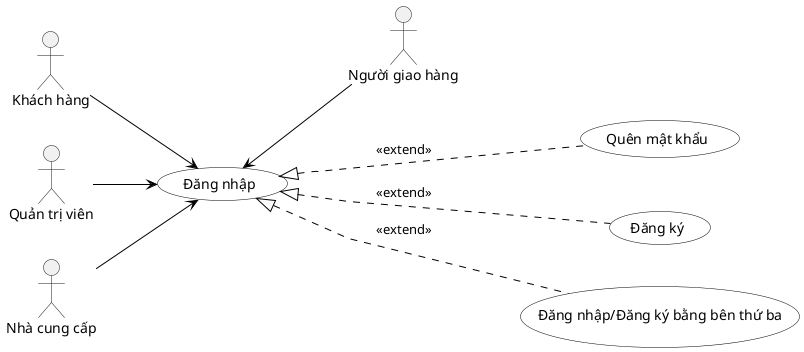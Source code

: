 @startuml
' Use horizontal layout with actors on both sides
left to right direction

' Improve visual appearance
skinparam usecase {
  BackgroundColor white
  BorderColor black
  ArrowColor black
}

skinparam linetype polyline

' Left actors
actor "Khách hàng" as kh
actor "Quản trị viên" as qtv
actor "Nhà cung cấp" as ncc
actor "Người giao hàng" as ngh

usecase "Đăng nhập" as UC1
usecase "Quên mật khẩu" as UC2
usecase "Đăng ký" as UC3
usecase "Đăng nhập/Đăng ký bằng bên thứ ba" as UC4

kh --> UC1
qtv --> UC1
ncc --> UC1
UC1 <-- ngh

UC1 <|... UC2: <<extend>>
UC1 <|... UC3: <<extend>>
UC1 <|... UC4: <<extend>>

@enduml
